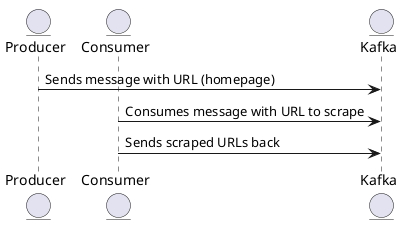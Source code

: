 @startuml
entity "Producer" as producer
entity "Consumer" as consumer
entity "Kafka" as kafka

producer -> kafka : Sends message with URL (homepage)
consumer -> kafka : Consumes message with URL to scrape
consumer -> kafka : Sends scraped URLs back
@enduml

